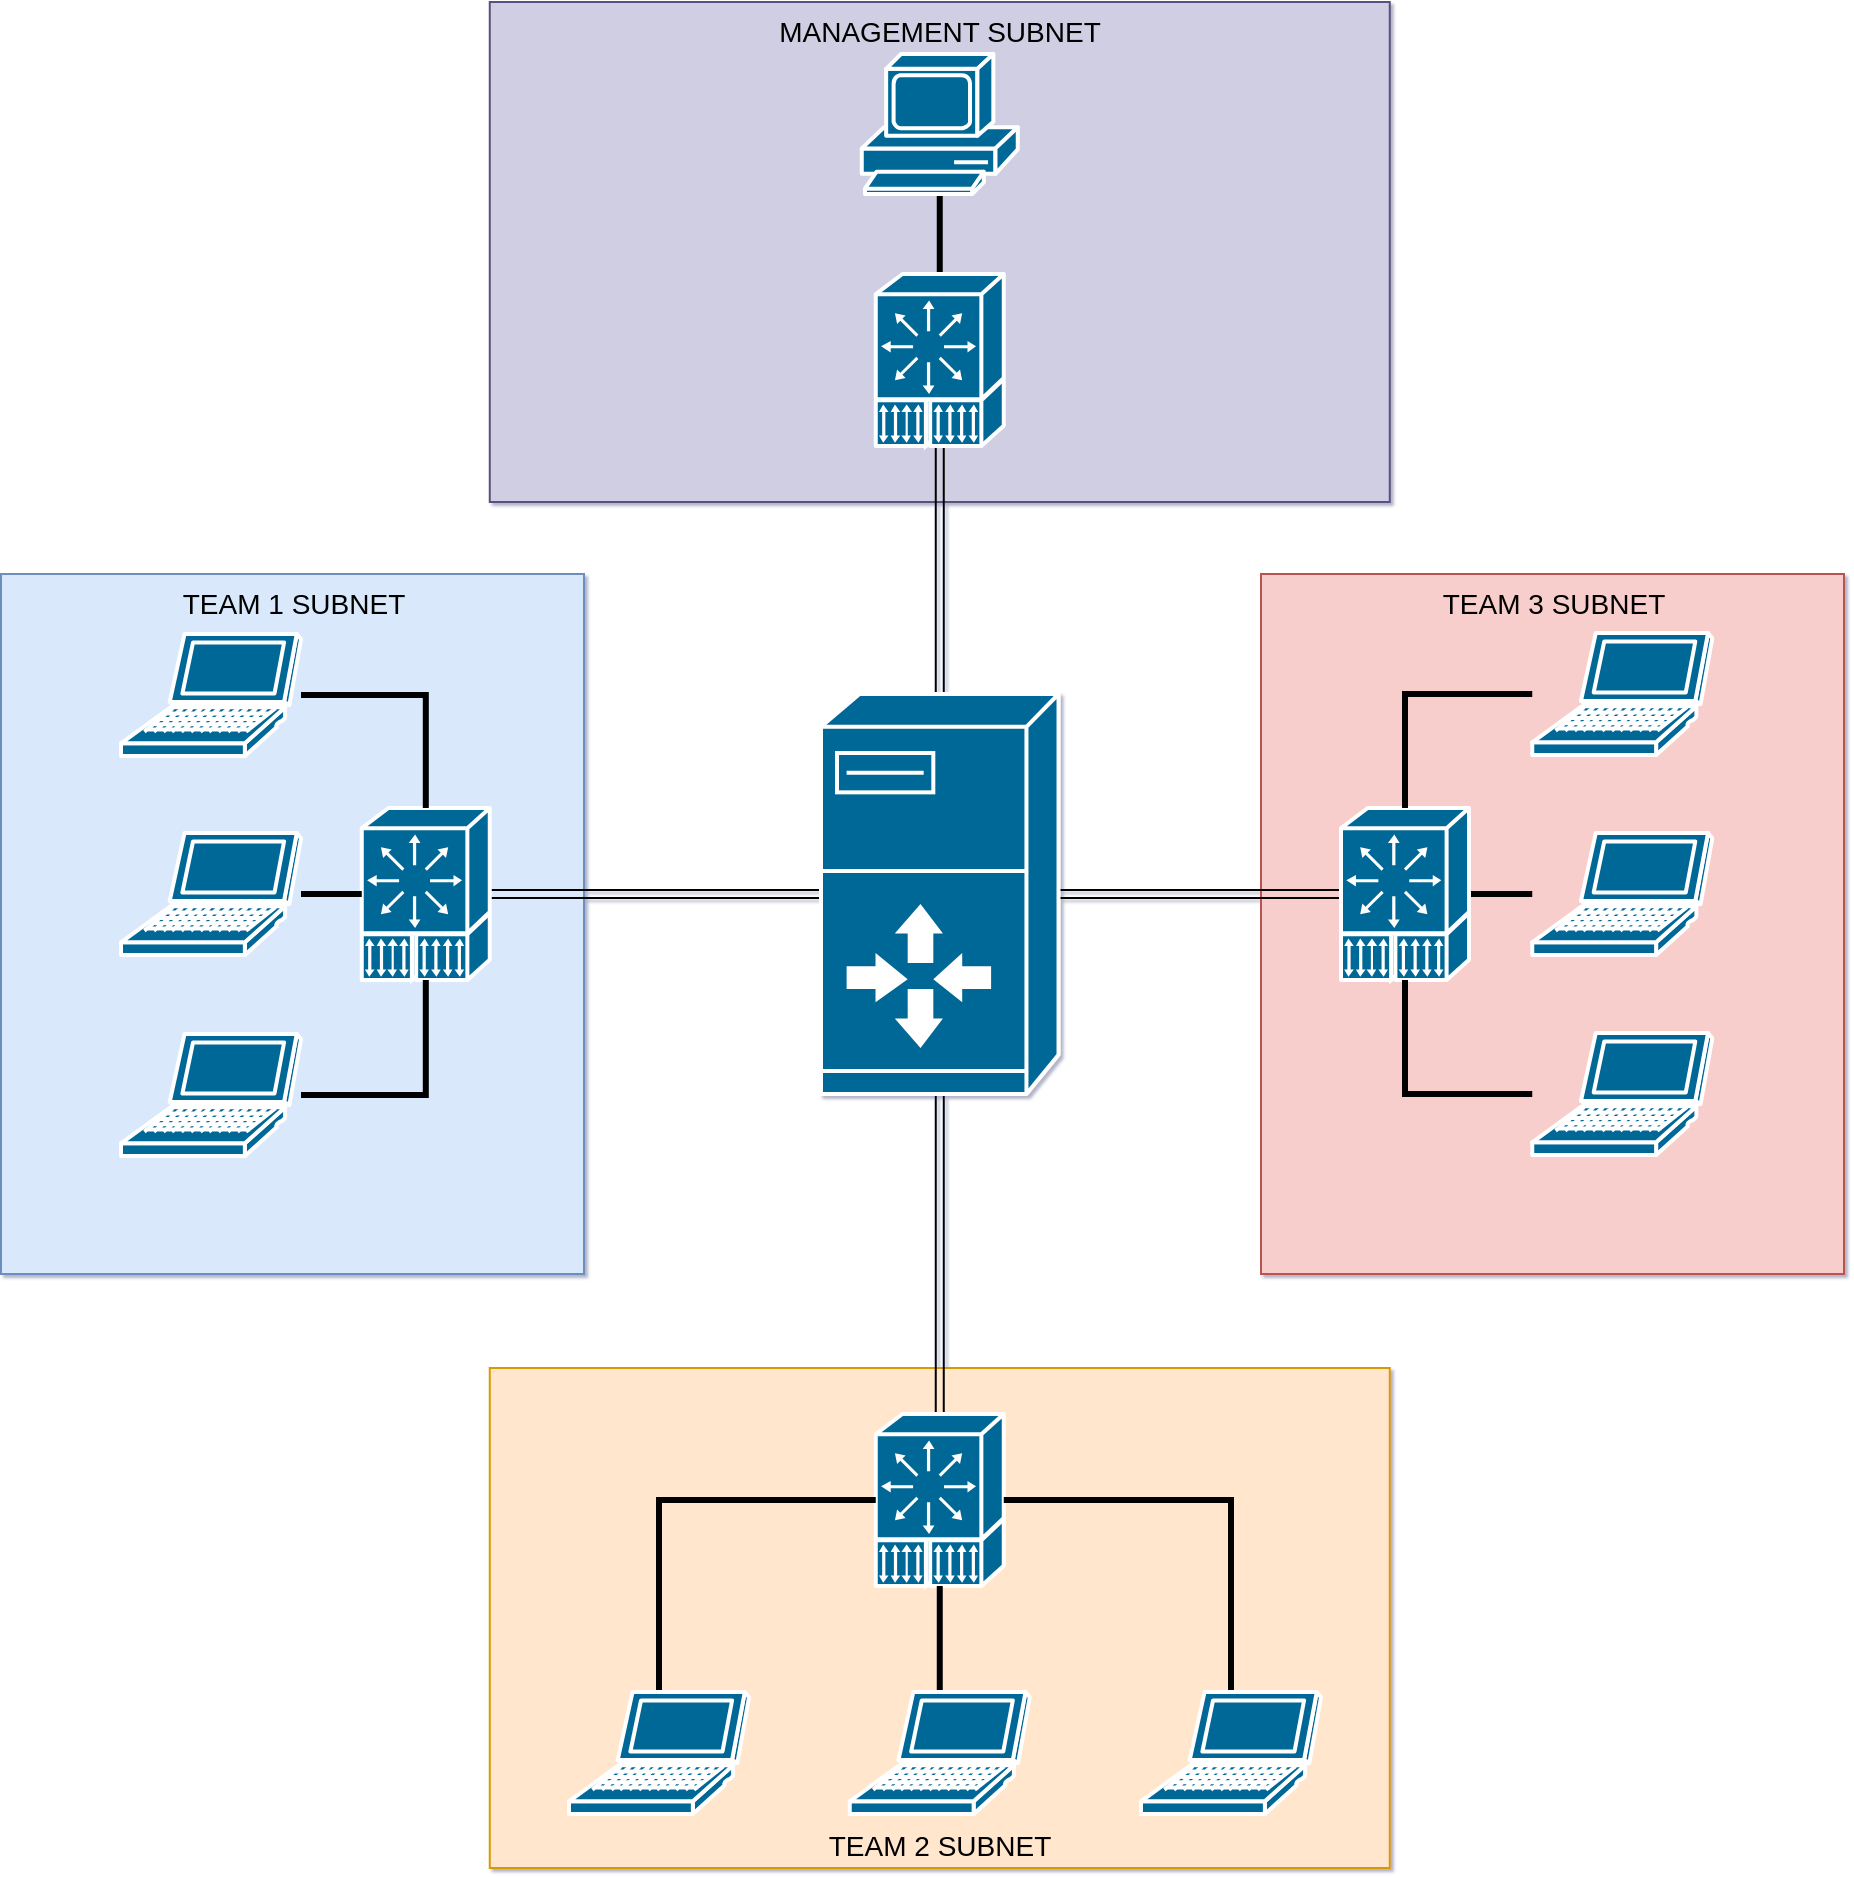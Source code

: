 <mxfile version="12.7.0" type="github">
  <diagram id="l5GeEBfZHHssQlTQPTFa" name="Page-1">
    <mxGraphModel dx="1955" dy="1828" grid="1" gridSize="10" guides="1" tooltips="1" connect="1" arrows="1" fold="1" page="1" pageScale="1" pageWidth="1920" pageHeight="1200" math="0" shadow="1">
      <root>
        <mxCell id="0"/>
        <mxCell id="1" parent="0"/>
        <mxCell id="af_4JqwX-g0Q7I4TWF5g-32" value="TEAM 2 SUBNET" style="whiteSpace=wrap;html=1;fillColor=#ffe6cc;fontSize=14;strokeColor=#d79b00;verticalAlign=bottom;flipV=0;flipH=0;align=center;labelPosition=center;verticalLabelPosition=middle;direction=south;aspect=fixed;" parent="1" vertex="1">
          <mxGeometry x="741.88" y="830" width="450" height="250" as="geometry"/>
        </mxCell>
        <mxCell id="af_4JqwX-g0Q7I4TWF5g-33" value="TEAM 3 SUBNET" style="whiteSpace=wrap;html=1;fillColor=#f8cecc;fontSize=14;strokeColor=#b85450;verticalAlign=top;aspect=fixed;" parent="1" vertex="1">
          <mxGeometry x="1127.5" y="433" width="291.5" height="350" as="geometry"/>
        </mxCell>
        <mxCell id="af_4JqwX-g0Q7I4TWF5g-31" value="MANAGEMENT SUBNET" style="whiteSpace=wrap;html=1;fillColor=#d0cee2;fontSize=14;strokeColor=#56517e;verticalAlign=top;" parent="1" vertex="1">
          <mxGeometry x="741.88" y="147" width="450" height="250" as="geometry"/>
        </mxCell>
        <mxCell id="af_4JqwX-g0Q7I4TWF5g-30" value="TEAM 1 SUBNET" style="whiteSpace=wrap;html=1;fillColor=#dae8fc;fontSize=14;strokeColor=#6c8ebf;verticalAlign=top;aspect=fixed;" parent="1" vertex="1">
          <mxGeometry x="497.5" y="433" width="291.5" height="350" as="geometry"/>
        </mxCell>
        <mxCell id="af_4JqwX-g0Q7I4TWF5g-16" value="" style="edgeStyle=orthogonalEdgeStyle;rounded=0;orthogonalLoop=1;jettySize=auto;html=1;shape=link;" parent="1" source="af_4JqwX-g0Q7I4TWF5g-1" target="af_4JqwX-g0Q7I4TWF5g-14" edge="1">
          <mxGeometry relative="1" as="geometry"/>
        </mxCell>
        <mxCell id="af_4JqwX-g0Q7I4TWF5g-17" value="" style="edgeStyle=orthogonalEdgeStyle;rounded=0;orthogonalLoop=1;jettySize=auto;html=1;shape=link;" parent="1" source="af_4JqwX-g0Q7I4TWF5g-1" target="af_4JqwX-g0Q7I4TWF5g-13" edge="1">
          <mxGeometry relative="1" as="geometry"/>
        </mxCell>
        <mxCell id="af_4JqwX-g0Q7I4TWF5g-18" value="" style="edgeStyle=orthogonalEdgeStyle;rounded=0;orthogonalLoop=1;jettySize=auto;html=1;shape=link;" parent="1" source="af_4JqwX-g0Q7I4TWF5g-1" target="af_4JqwX-g0Q7I4TWF5g-12" edge="1">
          <mxGeometry relative="1" as="geometry"/>
        </mxCell>
        <mxCell id="af_4JqwX-g0Q7I4TWF5g-19" value="" style="edgeStyle=orthogonalEdgeStyle;rounded=0;orthogonalLoop=1;jettySize=auto;html=1;shape=link;" parent="1" source="af_4JqwX-g0Q7I4TWF5g-1" target="af_4JqwX-g0Q7I4TWF5g-11" edge="1">
          <mxGeometry relative="1" as="geometry"/>
        </mxCell>
        <mxCell id="af_4JqwX-g0Q7I4TWF5g-1" value="" style="shape=mxgraph.cisco.servers.server_with_router;html=1;dashed=0;fillColor=#036897;strokeColor=#ffffff;strokeWidth=2;verticalLabelPosition=bottom;verticalAlign=top" parent="1" vertex="1">
          <mxGeometry x="907.5" y="493" width="118.76" height="200" as="geometry"/>
        </mxCell>
        <mxCell id="af_4JqwX-g0Q7I4TWF5g-91" value="" style="edgeStyle=orthogonalEdgeStyle;rounded=0;orthogonalLoop=1;jettySize=auto;html=1;endArrow=none;endFill=0;strokeWidth=3;" parent="1" source="af_4JqwX-g0Q7I4TWF5g-11" target="af_4JqwX-g0Q7I4TWF5g-20" edge="1">
          <mxGeometry relative="1" as="geometry"/>
        </mxCell>
        <mxCell id="af_4JqwX-g0Q7I4TWF5g-11" value="" style="shape=mxgraph.cisco.computers_and_peripherals.pc_adapter_card;html=1;dashed=0;fillColor=#036897;strokeColor=#ffffff;strokeWidth=2;verticalLabelPosition=bottom;verticalAlign=top" parent="1" vertex="1">
          <mxGeometry x="934.88" y="283" width="64" height="86" as="geometry"/>
        </mxCell>
        <mxCell id="af_4JqwX-g0Q7I4TWF5g-12" value="" style="shape=mxgraph.cisco.computers_and_peripherals.pc_adapter_card;html=1;dashed=0;fillColor=#036897;strokeColor=#ffffff;strokeWidth=2;verticalLabelPosition=bottom;verticalAlign=top" parent="1" vertex="1">
          <mxGeometry x="677.88" y="550" width="64" height="86" as="geometry"/>
        </mxCell>
        <mxCell id="af_4JqwX-g0Q7I4TWF5g-92" value="" style="edgeStyle=orthogonalEdgeStyle;rounded=0;orthogonalLoop=1;jettySize=auto;html=1;endArrow=none;endFill=0;strokeWidth=3;" parent="1" source="af_4JqwX-g0Q7I4TWF5g-13" target="af_4JqwX-g0Q7I4TWF5g-44" edge="1">
          <mxGeometry relative="1" as="geometry"/>
        </mxCell>
        <mxCell id="af_4JqwX-g0Q7I4TWF5g-13" value="" style="shape=mxgraph.cisco.computers_and_peripherals.pc_adapter_card;html=1;dashed=0;fillColor=#036897;strokeColor=#ffffff;strokeWidth=2;verticalLabelPosition=bottom;verticalAlign=top" parent="1" vertex="1">
          <mxGeometry x="1167.5" y="550" width="64" height="86" as="geometry"/>
        </mxCell>
        <mxCell id="af_4JqwX-g0Q7I4TWF5g-14" value="" style="shape=mxgraph.cisco.computers_and_peripherals.pc_adapter_card;html=1;dashed=0;fillColor=#036897;strokeColor=#ffffff;strokeWidth=2;verticalLabelPosition=bottom;verticalAlign=top" parent="1" vertex="1">
          <mxGeometry x="934.88" y="853" width="64" height="86" as="geometry"/>
        </mxCell>
        <mxCell id="af_4JqwX-g0Q7I4TWF5g-20" value="" style="shape=mxgraph.cisco.computers_and_peripherals.pc;html=1;pointerEvents=1;dashed=0;fillColor=#036897;strokeColor=#ffffff;strokeWidth=2;verticalLabelPosition=bottom;verticalAlign=top;align=center;outlineConnect=0;" parent="1" vertex="1">
          <mxGeometry x="927.88" y="173" width="78" height="70" as="geometry"/>
        </mxCell>
        <mxCell id="af_4JqwX-g0Q7I4TWF5g-29" value="&lt;span style=&quot;color: rgba(0 , 0 , 0 , 0) ; font-family: monospace ; font-size: 0px&quot;&gt;%3CmxGraphModel%3E%3Croot%3E%3CmxCell%20id%3D%220%22%2F%3E%3CmxCell%20id%3D%221%22%20parent%3D%220%22%2F%3E%3CmxCell%20id%3D%222%22%20value%3D%22Enterprise%20Networks%22%20style%3D%22whiteSpace%3Dwrap%3Bhtml%3D1%3BfillColor%3D%23FFD470%3BgradientColor%3Dnone%3BfontSize%3D14%3BstrokeColor%3Dnone%3BverticalAlign%3Dtop%3B%22%20vertex%3D%221%22%20parent%3D%221%22%3E%3CmxGeometry%20x%3D%22170%22%20y%3D%22100%22%20width%3D%22317%22%20height%3D%22678%22%20as%3D%22geometry%22%2F%3E%3C%2FmxCell%3E%3C%2Froot%3E%3C%2FmxGraphModel%3E&lt;/span&gt;" style="text;html=1;align=center;verticalAlign=middle;resizable=0;points=[];autosize=1;" parent="1" vertex="1">
          <mxGeometry x="689.5" y="377" width="20" height="20" as="geometry"/>
        </mxCell>
        <mxCell id="af_4JqwX-g0Q7I4TWF5g-82" style="edgeStyle=orthogonalEdgeStyle;rounded=0;orthogonalLoop=1;jettySize=auto;html=1;endArrow=none;endFill=0;strokeWidth=3;sourcePortConstraint=north;" parent="1" source="af_4JqwX-g0Q7I4TWF5g-34" target="af_4JqwX-g0Q7I4TWF5g-14" edge="1">
          <mxGeometry relative="1" as="geometry"/>
        </mxCell>
        <mxCell id="af_4JqwX-g0Q7I4TWF5g-34" value="" style="shape=mxgraph.cisco.computers_and_peripherals.laptop;html=1;pointerEvents=1;dashed=0;fillColor=#036897;strokeColor=#ffffff;strokeWidth=2;verticalLabelPosition=bottom;verticalAlign=top;align=center;outlineConnect=0;" parent="1" vertex="1">
          <mxGeometry x="1067.5" y="992" width="90" height="61" as="geometry"/>
        </mxCell>
        <mxCell id="af_4JqwX-g0Q7I4TWF5g-81" style="edgeStyle=orthogonalEdgeStyle;rounded=0;orthogonalLoop=1;jettySize=auto;html=1;endArrow=none;endFill=0;strokeWidth=3;targetPortConstraint=west;" parent="1" source="af_4JqwX-g0Q7I4TWF5g-37" target="af_4JqwX-g0Q7I4TWF5g-14" edge="1">
          <mxGeometry relative="1" as="geometry"/>
        </mxCell>
        <mxCell id="af_4JqwX-g0Q7I4TWF5g-37" value="" style="shape=mxgraph.cisco.computers_and_peripherals.laptop;html=1;pointerEvents=1;dashed=0;fillColor=#036897;strokeColor=#ffffff;strokeWidth=2;verticalLabelPosition=bottom;verticalAlign=top;align=center;outlineConnect=0;" parent="1" vertex="1">
          <mxGeometry x="781.5" y="992" width="90" height="61" as="geometry"/>
        </mxCell>
        <mxCell id="af_4JqwX-g0Q7I4TWF5g-84" value="" style="edgeStyle=orthogonalEdgeStyle;rounded=0;orthogonalLoop=1;jettySize=auto;html=1;endArrow=none;endFill=0;strokeWidth=3;" parent="1" source="af_4JqwX-g0Q7I4TWF5g-38" target="af_4JqwX-g0Q7I4TWF5g-14" edge="1">
          <mxGeometry relative="1" as="geometry"/>
        </mxCell>
        <mxCell id="af_4JqwX-g0Q7I4TWF5g-38" value="" style="shape=mxgraph.cisco.computers_and_peripherals.laptop;html=1;pointerEvents=1;dashed=0;fillColor=#036897;strokeColor=#ffffff;strokeWidth=2;verticalLabelPosition=bottom;verticalAlign=top;align=center;outlineConnect=0;" parent="1" vertex="1">
          <mxGeometry x="921.88" y="992" width="90" height="61" as="geometry"/>
        </mxCell>
        <mxCell id="af_4JqwX-g0Q7I4TWF5g-89" style="edgeStyle=orthogonalEdgeStyle;rounded=0;orthogonalLoop=1;jettySize=auto;html=1;endArrow=none;endFill=0;strokeWidth=3;" parent="1" source="af_4JqwX-g0Q7I4TWF5g-39" target="af_4JqwX-g0Q7I4TWF5g-12" edge="1">
          <mxGeometry relative="1" as="geometry"/>
        </mxCell>
        <mxCell id="af_4JqwX-g0Q7I4TWF5g-39" value="" style="shape=mxgraph.cisco.computers_and_peripherals.laptop;html=1;pointerEvents=1;dashed=0;fillColor=#036897;strokeColor=#ffffff;strokeWidth=2;verticalLabelPosition=bottom;verticalAlign=top;align=center;outlineConnect=0;" parent="1" vertex="1">
          <mxGeometry x="557.5" y="663" width="90" height="61" as="geometry"/>
        </mxCell>
        <mxCell id="af_4JqwX-g0Q7I4TWF5g-85" style="edgeStyle=orthogonalEdgeStyle;rounded=0;orthogonalLoop=1;jettySize=auto;html=1;endArrow=none;endFill=0;strokeWidth=3;" parent="1" source="af_4JqwX-g0Q7I4TWF5g-40" target="af_4JqwX-g0Q7I4TWF5g-12" edge="1">
          <mxGeometry relative="1" as="geometry"/>
        </mxCell>
        <mxCell id="af_4JqwX-g0Q7I4TWF5g-40" value="" style="shape=mxgraph.cisco.computers_and_peripherals.laptop;html=1;pointerEvents=1;dashed=0;fillColor=#036897;strokeColor=#ffffff;strokeWidth=2;verticalLabelPosition=bottom;verticalAlign=top;align=center;outlineConnect=0;" parent="1" vertex="1">
          <mxGeometry x="557.5" y="463" width="90" height="61" as="geometry"/>
        </mxCell>
        <mxCell id="af_4JqwX-g0Q7I4TWF5g-100" value="" style="edgeStyle=orthogonalEdgeStyle;rounded=0;orthogonalLoop=1;jettySize=auto;html=1;endArrow=none;endFill=0;strokeWidth=3;" parent="1" source="af_4JqwX-g0Q7I4TWF5g-41" target="af_4JqwX-g0Q7I4TWF5g-12" edge="1">
          <mxGeometry relative="1" as="geometry"/>
        </mxCell>
        <mxCell id="af_4JqwX-g0Q7I4TWF5g-41" value="" style="shape=mxgraph.cisco.computers_and_peripherals.laptop;html=1;pointerEvents=1;dashed=0;fillColor=#036897;strokeColor=#ffffff;strokeWidth=2;verticalLabelPosition=bottom;verticalAlign=top;align=center;outlineConnect=0;" parent="1" vertex="1">
          <mxGeometry x="557.5" y="562.5" width="90" height="61" as="geometry"/>
        </mxCell>
        <mxCell id="af_4JqwX-g0Q7I4TWF5g-99" style="edgeStyle=orthogonalEdgeStyle;rounded=0;orthogonalLoop=1;jettySize=auto;html=1;endArrow=none;endFill=0;strokeWidth=3;" parent="1" source="af_4JqwX-g0Q7I4TWF5g-42" target="af_4JqwX-g0Q7I4TWF5g-13" edge="1">
          <mxGeometry relative="1" as="geometry"/>
        </mxCell>
        <mxCell id="af_4JqwX-g0Q7I4TWF5g-42" value="" style="shape=mxgraph.cisco.computers_and_peripherals.laptop;html=1;pointerEvents=1;dashed=0;fillColor=#036897;strokeColor=#ffffff;strokeWidth=2;verticalLabelPosition=bottom;verticalAlign=top;align=center;outlineConnect=0;" parent="1" vertex="1">
          <mxGeometry x="1263.12" y="662.5" width="90" height="61" as="geometry"/>
        </mxCell>
        <mxCell id="af_4JqwX-g0Q7I4TWF5g-94" style="edgeStyle=orthogonalEdgeStyle;rounded=0;orthogonalLoop=1;jettySize=auto;html=1;endArrow=none;endFill=0;strokeWidth=3;" parent="1" source="af_4JqwX-g0Q7I4TWF5g-43" target="af_4JqwX-g0Q7I4TWF5g-13" edge="1">
          <mxGeometry relative="1" as="geometry">
            <mxPoint x="1122.62" y="580.5" as="targetPoint"/>
          </mxGeometry>
        </mxCell>
        <mxCell id="af_4JqwX-g0Q7I4TWF5g-43" value="" style="shape=mxgraph.cisco.computers_and_peripherals.laptop;html=1;pointerEvents=1;dashed=0;fillColor=#036897;strokeColor=#ffffff;strokeWidth=2;verticalLabelPosition=bottom;verticalAlign=top;align=center;outlineConnect=0;" parent="1" vertex="1">
          <mxGeometry x="1263.12" y="462.5" width="90" height="61" as="geometry"/>
        </mxCell>
        <mxCell id="af_4JqwX-g0Q7I4TWF5g-44" value="" style="shape=mxgraph.cisco.computers_and_peripherals.laptop;html=1;pointerEvents=1;dashed=0;fillColor=#036897;strokeColor=#ffffff;strokeWidth=2;verticalLabelPosition=bottom;verticalAlign=top;align=center;outlineConnect=0;" parent="1" vertex="1">
          <mxGeometry x="1263.12" y="562.5" width="90" height="61" as="geometry"/>
        </mxCell>
      </root>
    </mxGraphModel>
  </diagram>
</mxfile>
